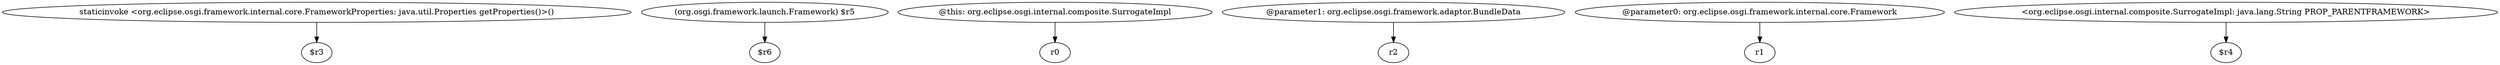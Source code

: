 digraph g {
0[label="staticinvoke <org.eclipse.osgi.framework.internal.core.FrameworkProperties: java.util.Properties getProperties()>()"]
1[label="$r3"]
0->1[label=""]
2[label="(org.osgi.framework.launch.Framework) $r5"]
3[label="$r6"]
2->3[label=""]
4[label="@this: org.eclipse.osgi.internal.composite.SurrogateImpl"]
5[label="r0"]
4->5[label=""]
6[label="@parameter1: org.eclipse.osgi.framework.adaptor.BundleData"]
7[label="r2"]
6->7[label=""]
8[label="@parameter0: org.eclipse.osgi.framework.internal.core.Framework"]
9[label="r1"]
8->9[label=""]
10[label="<org.eclipse.osgi.internal.composite.SurrogateImpl: java.lang.String PROP_PARENTFRAMEWORK>"]
11[label="$r4"]
10->11[label=""]
}